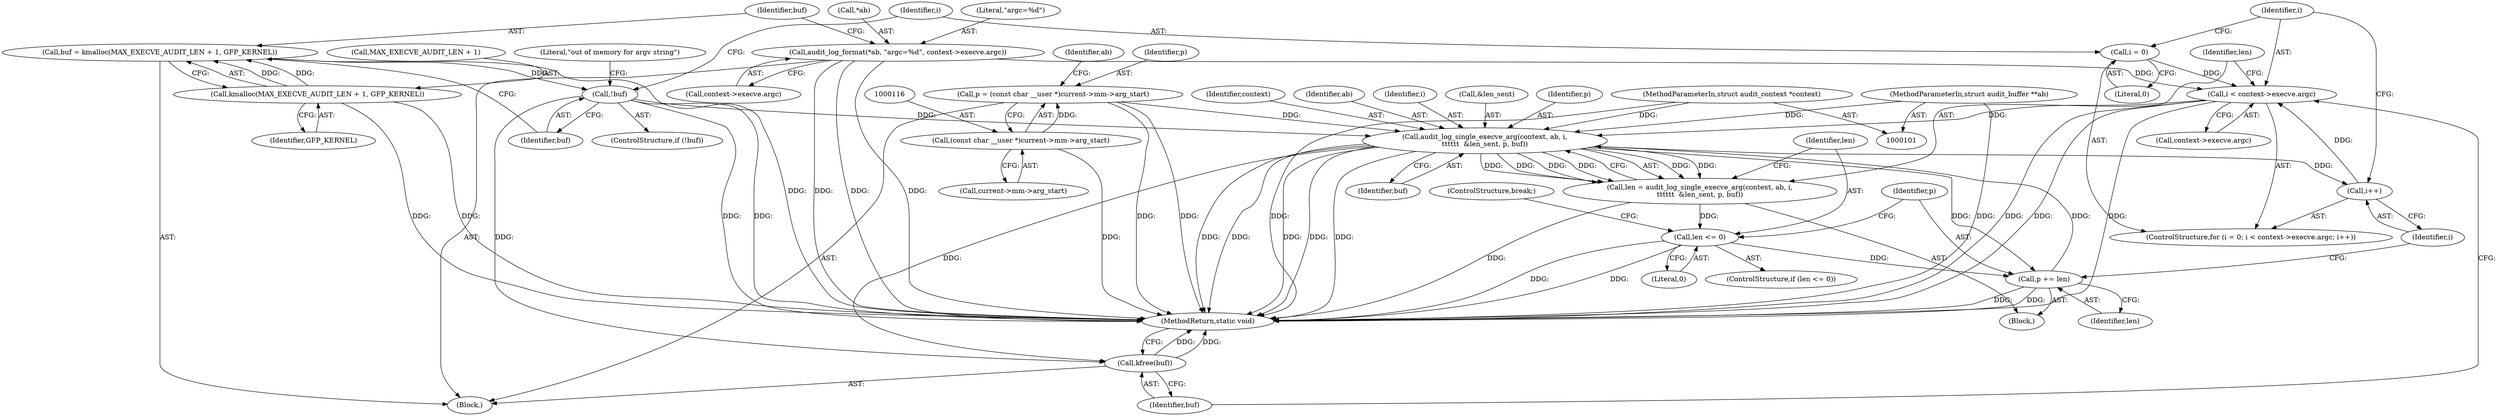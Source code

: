 digraph "1_linux_43761473c254b45883a64441dd0bc85a42f3645c@pointer" {
"1000149" [label="(Call,i < context->execve.argc)"];
"1000156" [label="(Call,i++)"];
"1000161" [label="(Call,audit_log_single_execve_arg(context, ab, i,\n\t\t\t\t\t\t  &len_sent, p, buf))"];
"1000102" [label="(MethodParameterIn,struct audit_context *context)"];
"1000103" [label="(MethodParameterIn,struct audit_buffer **ab)"];
"1000149" [label="(Call,i < context->execve.argc)"];
"1000146" [label="(Call,i = 0)"];
"1000122" [label="(Call,audit_log_format(*ab, \"argc=%d\", context->execve.argc))"];
"1000113" [label="(Call,p = (const char __user *)current->mm->arg_start)"];
"1000115" [label="(Call,(const char __user *)current->mm->arg_start)"];
"1000174" [label="(Call,p += len)"];
"1000170" [label="(Call,len <= 0)"];
"1000159" [label="(Call,len = audit_log_single_execve_arg(context, ab, i,\n\t\t\t\t\t\t  &len_sent, p, buf))"];
"1000139" [label="(Call,!buf)"];
"1000131" [label="(Call,buf = kmalloc(MAX_EXECVE_AUDIT_LEN + 1, GFP_KERNEL))"];
"1000133" [label="(Call,kmalloc(MAX_EXECVE_AUDIT_LEN + 1, GFP_KERNEL))"];
"1000177" [label="(Call,kfree(buf))"];
"1000159" [label="(Call,len = audit_log_single_execve_arg(context, ab, i,\n\t\t\t\t\t\t  &len_sent, p, buf))"];
"1000137" [label="(Identifier,GFP_KERNEL)"];
"1000170" [label="(Call,len <= 0)"];
"1000177" [label="(Call,kfree(buf))"];
"1000113" [label="(Call,p = (const char __user *)current->mm->arg_start)"];
"1000158" [label="(Block,)"];
"1000162" [label="(Identifier,context)"];
"1000173" [label="(ControlStructure,break;)"];
"1000178" [label="(Identifier,buf)"];
"1000174" [label="(Call,p += len)"];
"1000169" [label="(ControlStructure,if (len <= 0))"];
"1000163" [label="(Identifier,ab)"];
"1000151" [label="(Call,context->execve.argc)"];
"1000147" [label="(Identifier,i)"];
"1000172" [label="(Literal,0)"];
"1000124" [label="(Identifier,ab)"];
"1000175" [label="(Identifier,p)"];
"1000131" [label="(Call,buf = kmalloc(MAX_EXECVE_AUDIT_LEN + 1, GFP_KERNEL))"];
"1000123" [label="(Call,*ab)"];
"1000122" [label="(Call,audit_log_format(*ab, \"argc=%d\", context->execve.argc))"];
"1000133" [label="(Call,kmalloc(MAX_EXECVE_AUDIT_LEN + 1, GFP_KERNEL))"];
"1000126" [label="(Call,context->execve.argc)"];
"1000160" [label="(Identifier,len)"];
"1000164" [label="(Identifier,i)"];
"1000102" [label="(MethodParameterIn,struct audit_context *context)"];
"1000132" [label="(Identifier,buf)"];
"1000161" [label="(Call,audit_log_single_execve_arg(context, ab, i,\n\t\t\t\t\t\t  &len_sent, p, buf))"];
"1000157" [label="(Identifier,i)"];
"1000115" [label="(Call,(const char __user *)current->mm->arg_start)"];
"1000139" [label="(Call,!buf)"];
"1000176" [label="(Identifier,len)"];
"1000140" [label="(Identifier,buf)"];
"1000149" [label="(Call,i < context->execve.argc)"];
"1000145" [label="(ControlStructure,for (i = 0; i < context->execve.argc; i++))"];
"1000156" [label="(Call,i++)"];
"1000165" [label="(Call,&len_sent)"];
"1000134" [label="(Call,MAX_EXECVE_AUDIT_LEN + 1)"];
"1000117" [label="(Call,current->mm->arg_start)"];
"1000143" [label="(Literal,\"out of memory for argv string\")"];
"1000104" [label="(Block,)"];
"1000103" [label="(MethodParameterIn,struct audit_buffer **ab)"];
"1000114" [label="(Identifier,p)"];
"1000150" [label="(Identifier,i)"];
"1000146" [label="(Call,i = 0)"];
"1000167" [label="(Identifier,p)"];
"1000125" [label="(Literal,\"argc=%d\")"];
"1000171" [label="(Identifier,len)"];
"1000168" [label="(Identifier,buf)"];
"1000148" [label="(Literal,0)"];
"1000138" [label="(ControlStructure,if (!buf))"];
"1000179" [label="(MethodReturn,static void)"];
"1000149" -> "1000145"  [label="AST: "];
"1000149" -> "1000151"  [label="CFG: "];
"1000150" -> "1000149"  [label="AST: "];
"1000151" -> "1000149"  [label="AST: "];
"1000160" -> "1000149"  [label="CFG: "];
"1000178" -> "1000149"  [label="CFG: "];
"1000149" -> "1000179"  [label="DDG: "];
"1000149" -> "1000179"  [label="DDG: "];
"1000149" -> "1000179"  [label="DDG: "];
"1000156" -> "1000149"  [label="DDG: "];
"1000146" -> "1000149"  [label="DDG: "];
"1000122" -> "1000149"  [label="DDG: "];
"1000149" -> "1000161"  [label="DDG: "];
"1000156" -> "1000145"  [label="AST: "];
"1000156" -> "1000157"  [label="CFG: "];
"1000157" -> "1000156"  [label="AST: "];
"1000150" -> "1000156"  [label="CFG: "];
"1000161" -> "1000156"  [label="DDG: "];
"1000161" -> "1000159"  [label="AST: "];
"1000161" -> "1000168"  [label="CFG: "];
"1000162" -> "1000161"  [label="AST: "];
"1000163" -> "1000161"  [label="AST: "];
"1000164" -> "1000161"  [label="AST: "];
"1000165" -> "1000161"  [label="AST: "];
"1000167" -> "1000161"  [label="AST: "];
"1000168" -> "1000161"  [label="AST: "];
"1000159" -> "1000161"  [label="CFG: "];
"1000161" -> "1000179"  [label="DDG: "];
"1000161" -> "1000179"  [label="DDG: "];
"1000161" -> "1000179"  [label="DDG: "];
"1000161" -> "1000179"  [label="DDG: "];
"1000161" -> "1000179"  [label="DDG: "];
"1000161" -> "1000159"  [label="DDG: "];
"1000161" -> "1000159"  [label="DDG: "];
"1000161" -> "1000159"  [label="DDG: "];
"1000161" -> "1000159"  [label="DDG: "];
"1000161" -> "1000159"  [label="DDG: "];
"1000161" -> "1000159"  [label="DDG: "];
"1000102" -> "1000161"  [label="DDG: "];
"1000103" -> "1000161"  [label="DDG: "];
"1000113" -> "1000161"  [label="DDG: "];
"1000174" -> "1000161"  [label="DDG: "];
"1000139" -> "1000161"  [label="DDG: "];
"1000161" -> "1000174"  [label="DDG: "];
"1000161" -> "1000177"  [label="DDG: "];
"1000102" -> "1000101"  [label="AST: "];
"1000102" -> "1000179"  [label="DDG: "];
"1000103" -> "1000101"  [label="AST: "];
"1000103" -> "1000179"  [label="DDG: "];
"1000146" -> "1000145"  [label="AST: "];
"1000146" -> "1000148"  [label="CFG: "];
"1000147" -> "1000146"  [label="AST: "];
"1000148" -> "1000146"  [label="AST: "];
"1000150" -> "1000146"  [label="CFG: "];
"1000122" -> "1000104"  [label="AST: "];
"1000122" -> "1000126"  [label="CFG: "];
"1000123" -> "1000122"  [label="AST: "];
"1000125" -> "1000122"  [label="AST: "];
"1000126" -> "1000122"  [label="AST: "];
"1000132" -> "1000122"  [label="CFG: "];
"1000122" -> "1000179"  [label="DDG: "];
"1000122" -> "1000179"  [label="DDG: "];
"1000122" -> "1000179"  [label="DDG: "];
"1000113" -> "1000104"  [label="AST: "];
"1000113" -> "1000115"  [label="CFG: "];
"1000114" -> "1000113"  [label="AST: "];
"1000115" -> "1000113"  [label="AST: "];
"1000124" -> "1000113"  [label="CFG: "];
"1000113" -> "1000179"  [label="DDG: "];
"1000113" -> "1000179"  [label="DDG: "];
"1000115" -> "1000113"  [label="DDG: "];
"1000115" -> "1000117"  [label="CFG: "];
"1000116" -> "1000115"  [label="AST: "];
"1000117" -> "1000115"  [label="AST: "];
"1000115" -> "1000179"  [label="DDG: "];
"1000174" -> "1000158"  [label="AST: "];
"1000174" -> "1000176"  [label="CFG: "];
"1000175" -> "1000174"  [label="AST: "];
"1000176" -> "1000174"  [label="AST: "];
"1000157" -> "1000174"  [label="CFG: "];
"1000174" -> "1000179"  [label="DDG: "];
"1000174" -> "1000179"  [label="DDG: "];
"1000170" -> "1000174"  [label="DDG: "];
"1000170" -> "1000169"  [label="AST: "];
"1000170" -> "1000172"  [label="CFG: "];
"1000171" -> "1000170"  [label="AST: "];
"1000172" -> "1000170"  [label="AST: "];
"1000173" -> "1000170"  [label="CFG: "];
"1000175" -> "1000170"  [label="CFG: "];
"1000170" -> "1000179"  [label="DDG: "];
"1000170" -> "1000179"  [label="DDG: "];
"1000159" -> "1000170"  [label="DDG: "];
"1000159" -> "1000158"  [label="AST: "];
"1000160" -> "1000159"  [label="AST: "];
"1000171" -> "1000159"  [label="CFG: "];
"1000159" -> "1000179"  [label="DDG: "];
"1000139" -> "1000138"  [label="AST: "];
"1000139" -> "1000140"  [label="CFG: "];
"1000140" -> "1000139"  [label="AST: "];
"1000143" -> "1000139"  [label="CFG: "];
"1000147" -> "1000139"  [label="CFG: "];
"1000139" -> "1000179"  [label="DDG: "];
"1000139" -> "1000179"  [label="DDG: "];
"1000131" -> "1000139"  [label="DDG: "];
"1000139" -> "1000177"  [label="DDG: "];
"1000131" -> "1000104"  [label="AST: "];
"1000131" -> "1000133"  [label="CFG: "];
"1000132" -> "1000131"  [label="AST: "];
"1000133" -> "1000131"  [label="AST: "];
"1000140" -> "1000131"  [label="CFG: "];
"1000131" -> "1000179"  [label="DDG: "];
"1000133" -> "1000131"  [label="DDG: "];
"1000133" -> "1000131"  [label="DDG: "];
"1000133" -> "1000137"  [label="CFG: "];
"1000134" -> "1000133"  [label="AST: "];
"1000137" -> "1000133"  [label="AST: "];
"1000133" -> "1000179"  [label="DDG: "];
"1000133" -> "1000179"  [label="DDG: "];
"1000177" -> "1000104"  [label="AST: "];
"1000177" -> "1000178"  [label="CFG: "];
"1000178" -> "1000177"  [label="AST: "];
"1000179" -> "1000177"  [label="CFG: "];
"1000177" -> "1000179"  [label="DDG: "];
"1000177" -> "1000179"  [label="DDG: "];
}
